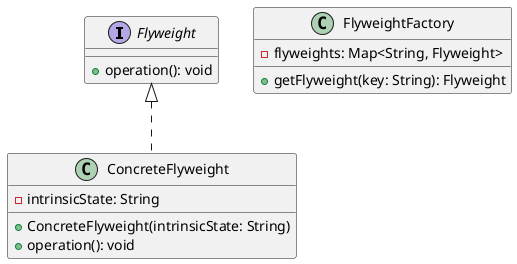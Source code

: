 @startuml

interface Flyweight {
    + operation(): void
}


class FlyweightFactory {
    - flyweights: Map<String, Flyweight>
    + getFlyweight(key: String): Flyweight
}

class ConcreteFlyweight implements Flyweight {
    - intrinsicState: String
    + ConcreteFlyweight(intrinsicState: String)
    + operation(): void
}

@enduml

